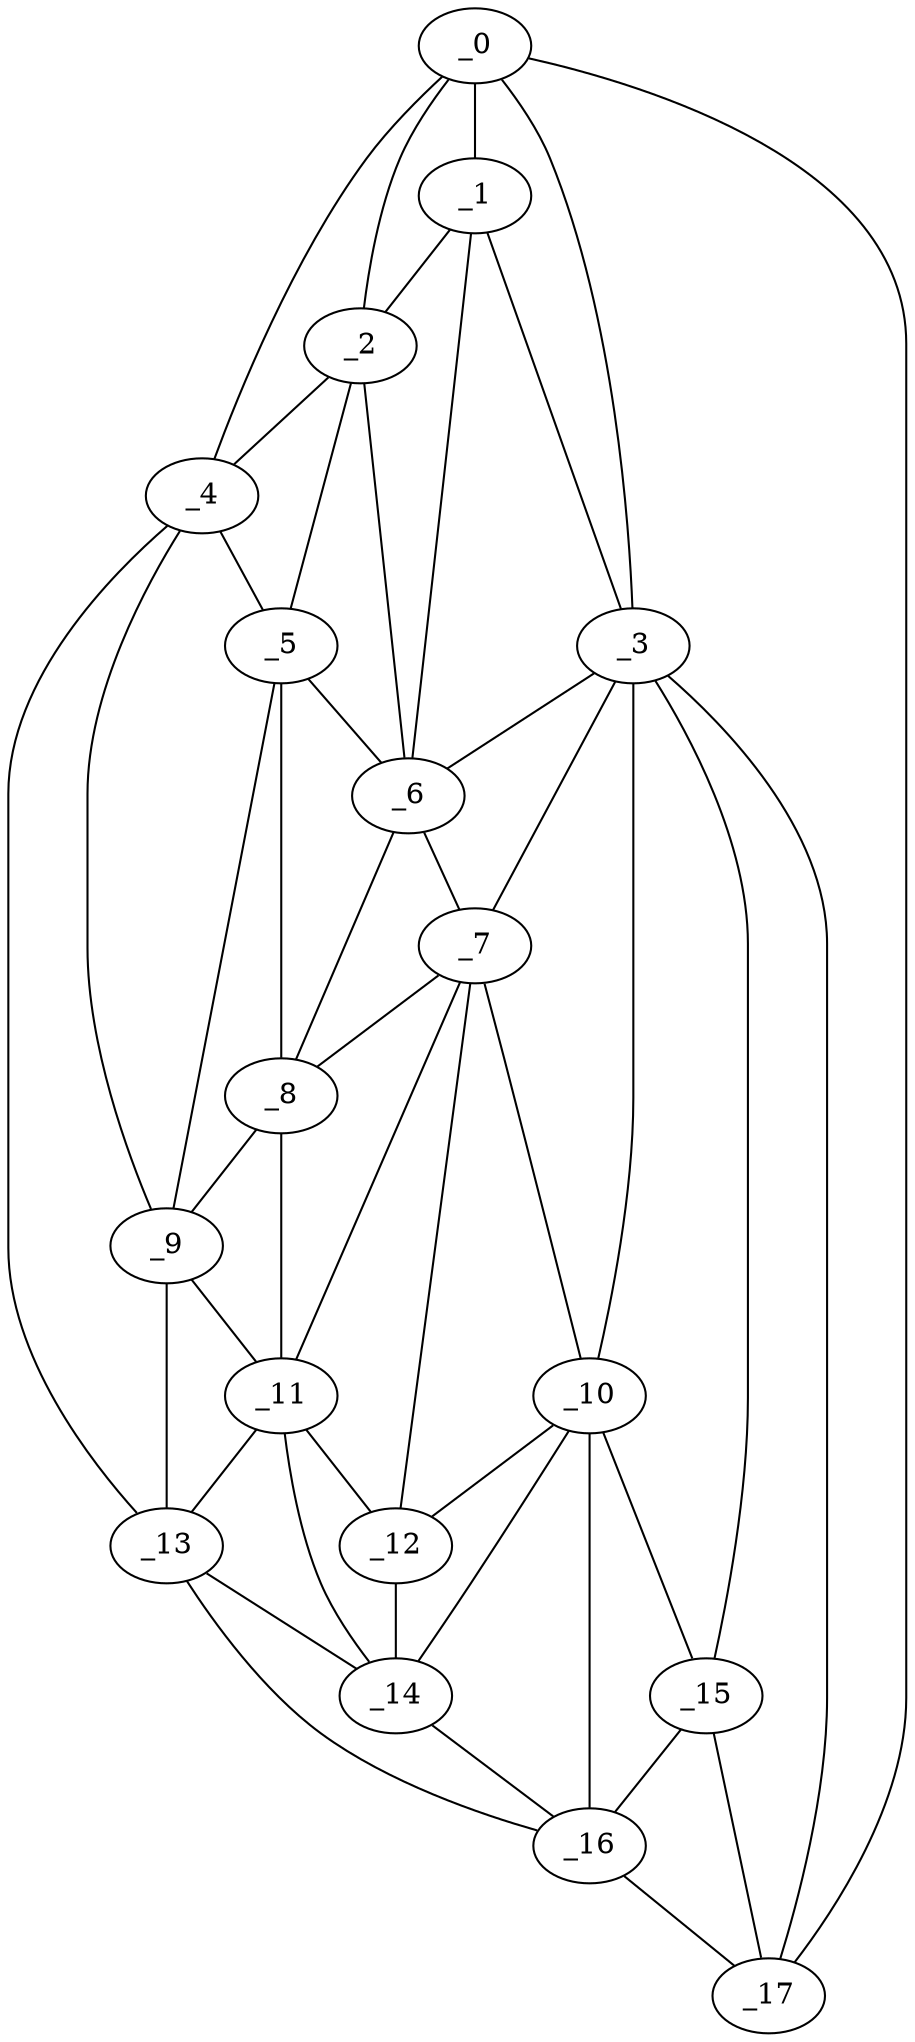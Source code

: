 graph "obj26__165.gxl" {
	_0	 [x=19,
		y=15];
	_1	 [x=46,
		y=58];
	_0 -- _1	 [valence=2];
	_2	 [x=46,
		y=71];
	_0 -- _2	 [valence=1];
	_3	 [x=49,
		y=51];
	_0 -- _3	 [valence=1];
	_4	 [x=49,
		y=83];
	_0 -- _4	 [valence=1];
	_17	 [x=111,
		y=16];
	_0 -- _17	 [valence=1];
	_1 -- _2	 [valence=2];
	_1 -- _3	 [valence=2];
	_6	 [x=54,
		y=63];
	_1 -- _6	 [valence=2];
	_2 -- _4	 [valence=2];
	_5	 [x=51,
		y=75];
	_2 -- _5	 [valence=2];
	_2 -- _6	 [valence=2];
	_3 -- _6	 [valence=2];
	_7	 [x=89,
		y=61];
	_3 -- _7	 [valence=1];
	_10	 [x=93,
		y=50];
	_3 -- _10	 [valence=1];
	_15	 [x=109,
		y=24];
	_3 -- _15	 [valence=2];
	_3 -- _17	 [valence=2];
	_4 -- _5	 [valence=2];
	_9	 [x=92,
		y=81];
	_4 -- _9	 [valence=2];
	_13	 [x=105,
		y=105];
	_4 -- _13	 [valence=1];
	_5 -- _6	 [valence=1];
	_8	 [x=92,
		y=74];
	_5 -- _8	 [valence=2];
	_5 -- _9	 [valence=2];
	_6 -- _7	 [valence=1];
	_6 -- _8	 [valence=2];
	_7 -- _8	 [valence=1];
	_7 -- _10	 [valence=2];
	_11	 [x=94,
		y=69];
	_7 -- _11	 [valence=2];
	_12	 [x=96,
		y=56];
	_7 -- _12	 [valence=1];
	_8 -- _9	 [valence=2];
	_8 -- _11	 [valence=2];
	_9 -- _11	 [valence=2];
	_9 -- _13	 [valence=1];
	_10 -- _12	 [valence=1];
	_14	 [x=107,
		y=53];
	_10 -- _14	 [valence=2];
	_10 -- _15	 [valence=2];
	_16	 [x=110,
		y=31];
	_10 -- _16	 [valence=2];
	_11 -- _12	 [valence=2];
	_11 -- _13	 [valence=2];
	_11 -- _14	 [valence=2];
	_12 -- _14	 [valence=2];
	_13 -- _14	 [valence=2];
	_13 -- _16	 [valence=1];
	_14 -- _16	 [valence=1];
	_15 -- _16	 [valence=1];
	_15 -- _17	 [valence=1];
	_16 -- _17	 [valence=1];
}
